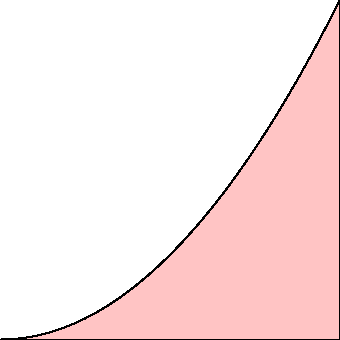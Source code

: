 import graph;
size(6cm,6cm);

real f(real x){
  return x^2;
}

path p=graph(f,0,1,operator ..) --(1,1)--(1,0)--(0,0)--cycle;

filldraw(p,0.3red+white);